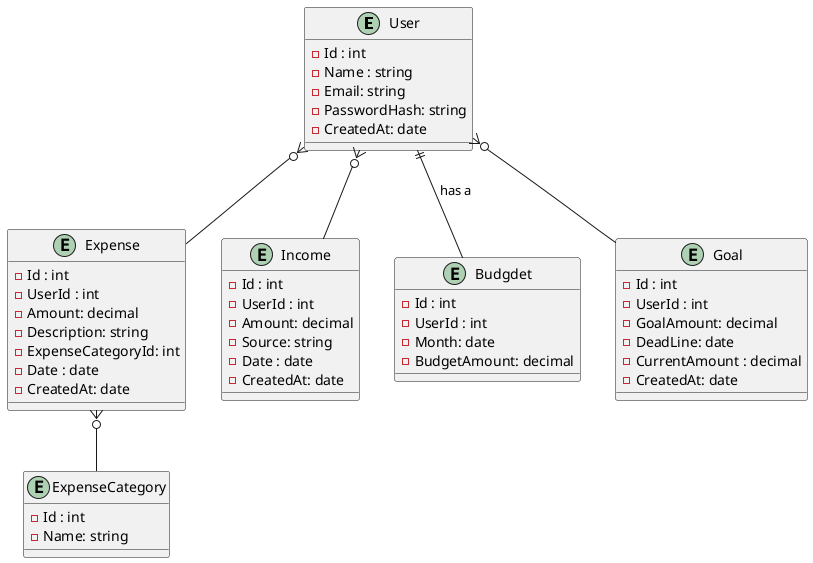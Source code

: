 @startuml title Data base design

    entity User {
    - Id : int
    - Name : string
    - Email: string
    - PasswordHash: string
    - CreatedAt: date
    }
  
    
    entity Expense {
    - Id : int
    - UserId : int
    - Amount: decimal
    - Description: string
    - ExpenseCategoryId: int
    - Date : date
    - CreatedAt: date
    }
    
    entity Income {
    - Id : int
    - UserId : int
    - Amount: decimal
    - Source: string
    - Date : date
    - CreatedAt: date
    }

    entity ExpenseCategory {
    - Id : int
    - Name: string
    }
    
    entity Budgdet {
    - Id : int
    - UserId : int
    - Month: date
    - BudgetAmount: decimal
    }
    
    entity Goal {
    - Id : int
    - UserId : int
    - GoalAmount: decimal
    - DeadLine: date
    - CurrentAmount : decimal
    - CreatedAt: date
    }
 
 
User }o-- Expense
User }o-- Income 
Expense }o-- ExpenseCategory 
User ||-- Budgdet : has a
User }o-- Goal 


@enduml
